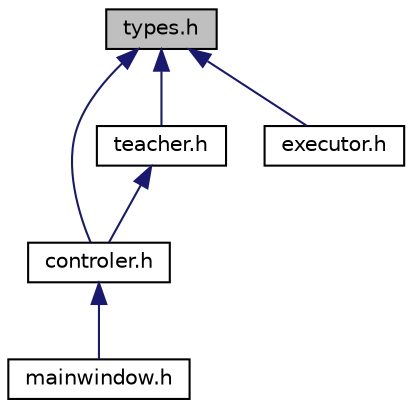 digraph "types.h"
{
  edge [fontname="Helvetica",fontsize="10",labelfontname="Helvetica",labelfontsize="10"];
  node [fontname="Helvetica",fontsize="10",shape=record];
  Node1 [label="types.h",height=0.2,width=0.4,color="black", fillcolor="grey75", style="filled", fontcolor="black"];
  Node1 -> Node2 [dir="back",color="midnightblue",fontsize="10",style="solid"];
  Node2 [label="controler.h",height=0.2,width=0.4,color="black", fillcolor="white", style="filled",URL="$controler_8h.html"];
  Node2 -> Node3 [dir="back",color="midnightblue",fontsize="10",style="solid"];
  Node3 [label="mainwindow.h",height=0.2,width=0.4,color="black", fillcolor="white", style="filled",URL="$mainwindow_8h.html"];
  Node1 -> Node4 [dir="back",color="midnightblue",fontsize="10",style="solid"];
  Node4 [label="teacher.h",height=0.2,width=0.4,color="black", fillcolor="white", style="filled",URL="$teacher_8h.html"];
  Node4 -> Node2 [dir="back",color="midnightblue",fontsize="10",style="solid"];
  Node1 -> Node5 [dir="back",color="midnightblue",fontsize="10",style="solid"];
  Node5 [label="executor.h",height=0.2,width=0.4,color="black", fillcolor="white", style="filled",URL="$executor_8h.html"];
}

